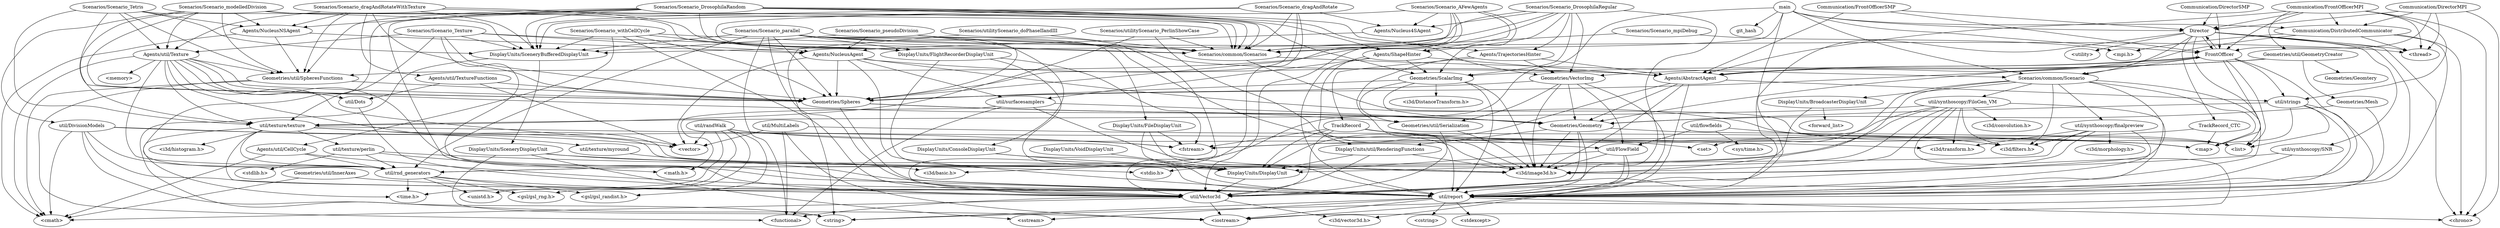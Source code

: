 digraph G {
"util/texture/myround" [label="util/texture/myround", fillcolor=white, style=filled, shape=oval];
"<i3d/basic.h>" [label="<i3d/basic.h>", fillcolor=white, style=filled, shape=oval];
"Geometries/ScalarImg" [label="Geometries/ScalarImg", fillcolor=white, style=filled, shape=oval];
"Geometries/Spheres" [label="Geometries/Spheres", fillcolor=white, style=filled, shape=oval];
"util/report" [label="util/report", fillcolor=white, style=filled, shape=oval];
"Geometries/util/Serialization" [label="Geometries/util/Serialization", fillcolor=white, style=filled, shape=oval];
"<i3d/DistanceTransform.h>" [label="<i3d/DistanceTransform.h>", fillcolor=white, style=filled, shape=oval];
"util/rnd_generators" [label="util/rnd_generators", fillcolor=white, style=filled, shape=oval];
"<gsl/gsl_rng.h>" [label="<gsl/gsl_rng.h>", fillcolor=white, style=filled, shape=oval];
"<gsl/gsl_randist.h>" [label="<gsl/gsl_randist.h>", fillcolor=white, style=filled, shape=oval];
"<time.h>" [label="<time.h>", fillcolor=white, style=filled, shape=oval];
"<unistd.h>" [label="<unistd.h>", fillcolor=white, style=filled, shape=oval];
"Scenarios/Scenario_Texture" [label="Scenarios/Scenario_Texture", fillcolor=white, style=filled, shape=oval];
"util/Vector3d" [label="util/Vector3d", fillcolor=white, style=filled, shape=oval];
"Agents/NucleusAgent" [label="Agents/NucleusAgent", fillcolor=white, style=filled, shape=oval];
"Agents/util/Texture" [label="Agents/util/Texture", fillcolor=white, style=filled, shape=oval];
"Scenarios/common/Scenarios" [label="Scenarios/common/Scenarios", fillcolor=white, style=filled, shape=oval];
"util/texture/texture" [label="util/texture/texture", fillcolor=white, style=filled, shape=oval];
"DisplayUnits/SceneryBufferedDisplayUnit" [label="DisplayUnits/SceneryBufferedDisplayUnit", fillcolor=white, style=filled, shape=oval];
"Communication/DirectorSMP" [label="Communication/DirectorSMP", fillcolor=white, style=filled, shape=oval];
"Director" [label="Director", fillcolor=white, style=filled, shape=oval];
"FrontOfficer" [label="FrontOfficer", fillcolor=white, style=filled, shape=oval];
"Communication/DirectorMPI" [label="Communication/DirectorMPI", fillcolor=white, style=filled, shape=oval];
"<thread>" [label="<thread>", fillcolor=white, style=filled, shape=oval];
"Communication/DistributedCommunicator" [label="Communication/DistributedCommunicator", fillcolor=white, style=filled, shape=oval];
"<chrono>" [label="<chrono>", fillcolor=white, style=filled, shape=oval];
"Scenarios/Scenario_mpiDebug" [label="Scenarios/Scenario_mpiDebug", fillcolor=white, style=filled, shape=oval];
"<mpi.h>" [label="<mpi.h>", fillcolor=white, style=filled, shape=oval];
"Communication/FrontOfficerMPI" [label="Communication/FrontOfficerMPI", fillcolor=white, style=filled, shape=oval];
"util/strings" [label="util/strings", fillcolor=white, style=filled, shape=oval];
"Geometries/util/GeometryCreator" [label="Geometries/util/GeometryCreator", fillcolor=white, style=filled, shape=oval];
"Agents/AbstractAgent" [label="Agents/AbstractAgent", fillcolor=white, style=filled, shape=oval];
"Geometries/Geometry" [label="Geometries/Geometry", fillcolor=white, style=filled, shape=oval];
"Geometries/util/SpheresFunctions" [label="Geometries/util/SpheresFunctions", fillcolor=white, style=filled, shape=oval];
"<cmath>" [label="<cmath>", fillcolor=white, style=filled, shape=oval];
"<functional>" [label="<functional>", fillcolor=white, style=filled, shape=oval];
"Scenarios/Scenario_Tetris" [label="Scenarios/Scenario_Tetris", fillcolor=white, style=filled, shape=oval];
"Agents/NucleusNSAgent" [label="Agents/NucleusNSAgent", fillcolor=white, style=filled, shape=oval];
"Agents/ShapeHinter" [label="Agents/ShapeHinter", fillcolor=white, style=filled, shape=oval];
"DisplayUnits/util/RenderingFunctions" [label="DisplayUnits/util/RenderingFunctions", fillcolor=white, style=filled, shape=oval];
"util/surfacesamplers" [label="util/surfacesamplers", fillcolor=white, style=filled, shape=oval];
"util/synthoscopy/finalpreview" [label="util/synthoscopy/finalpreview", fillcolor=white, style=filled, shape=oval];
"<i3d/image3d.h>" [label="<i3d/image3d.h>", fillcolor=white, style=filled, shape=oval];
"Scenarios/common/Scenario" [label="Scenarios/common/Scenario", fillcolor=white, style=filled, shape=oval];
"<list>" [label="<list>", fillcolor=white, style=filled, shape=oval];
"<map>" [label="<map>", fillcolor=white, style=filled, shape=oval];
"Scenarios/Scenario_modelledDivision" [label="Scenarios/Scenario_modelledDivision", fillcolor=white, style=filled, shape=oval];
"DisplayUnits/FlightRecorderDisplayUnit" [label="DisplayUnits/FlightRecorderDisplayUnit", fillcolor=white, style=filled, shape=oval];
"util/DivisionModels" [label="util/DivisionModels", fillcolor=white, style=filled, shape=oval];
"<vector>" [label="<vector>", fillcolor=white, style=filled, shape=oval];
"util/Dots" [label="util/Dots", fillcolor=white, style=filled, shape=oval];
"<memory>" [label="<memory>", fillcolor=white, style=filled, shape=oval];
"DisplayUnits/ConsoleDisplayUnit" [label="DisplayUnits/ConsoleDisplayUnit", fillcolor=white, style=filled, shape=oval];
"DisplayUnits/DisplayUnit" [label="DisplayUnits/DisplayUnit", fillcolor=white, style=filled, shape=oval];
"Agents/util/TextureFunctions" [label="Agents/util/TextureFunctions", fillcolor=white, style=filled, shape=oval];
"util/MultiLabels" [label="util/MultiLabels", fillcolor=white, style=filled, shape=oval];
"<iostream>" [label="<iostream>", fillcolor=white, style=filled, shape=oval];
"DisplayUnits/VoidDisplayUnit" [label="DisplayUnits/VoidDisplayUnit", fillcolor=white, style=filled, shape=oval];
"Communication/FrontOfficerSMP" [label="Communication/FrontOfficerSMP", fillcolor=white, style=filled, shape=oval];
"<string>" [label="<string>", fillcolor=white, style=filled, shape=oval];
"<math.h>" [label="<math.h>", fillcolor=white, style=filled, shape=oval];
"util/synthoscopy/SNR" [label="util/synthoscopy/SNR", fillcolor=white, style=filled, shape=oval];
"<set>" [label="<set>", fillcolor=white, style=filled, shape=oval];
"DisplayUnits/BroadcasterDisplayUnit" [label="DisplayUnits/BroadcasterDisplayUnit", fillcolor=white, style=filled, shape=oval];
"Scenarios/Scenario_parallel" [label="Scenarios/Scenario_parallel", fillcolor=white, style=filled, shape=oval];
"DisplayUnits/FileDisplayUnit" [label="DisplayUnits/FileDisplayUnit", fillcolor=white, style=filled, shape=oval];
"TrackRecord_CTC" [label="TrackRecord_CTC", fillcolor=white, style=filled, shape=oval];
"<fstream>" [label="<fstream>", fillcolor=white, style=filled, shape=oval];
"<i3d/vector3d.h>" [label="<i3d/vector3d.h>", fillcolor=white, style=filled, shape=oval];
"Scenarios/Scenario_dragAndRotateWithTexture" [label="Scenarios/Scenario_dragAndRotateWithTexture", fillcolor=white, style=filled, shape=oval];
"Scenarios/Scenario_DrosophilaRegular" [label="Scenarios/Scenario_DrosophilaRegular", fillcolor=white, style=filled, shape=oval];
"Agents/Nucleus4SAgent" [label="Agents/Nucleus4SAgent", fillcolor=white, style=filled, shape=oval];
"Agents/TrajectoriesHinter" [label="Agents/TrajectoriesHinter", fillcolor=white, style=filled, shape=oval];
"Geometries/VectorImg" [label="Geometries/VectorImg", fillcolor=white, style=filled, shape=oval];
"main" [label="main", fillcolor=white, style=filled, shape=oval];
"git_hash" [label="git_hash", fillcolor=white, style=filled, shape=oval];
"util/randWalk" [label="util/randWalk", fillcolor=white, style=filled, shape=oval];
"Scenarios/utilityScenario_PerlinShowCase" [label="Scenarios/utilityScenario_PerlinShowCase", fillcolor=white, style=filled, shape=oval];
"util/flowfields" [label="util/flowfields", fillcolor=white, style=filled, shape=oval];
"<sys/time.h>" [label="<sys/time.h>", fillcolor=white, style=filled, shape=oval];
"<i3d/filters.h>" [label="<i3d/filters.h>", fillcolor=white, style=filled, shape=oval];
"DisplayUnits/SceneryDisplayUnit" [label="DisplayUnits/SceneryDisplayUnit", fillcolor=white, style=filled, shape=oval];
"<utility>" [label="<utility>", fillcolor=white, style=filled, shape=oval];
"TrackRecord" [label="TrackRecord", fillcolor=white, style=filled, shape=oval];
"Geometries/Mesh" [label="Geometries/Mesh", fillcolor=white, style=filled, shape=oval];
"Geometries/Geomtery" [label="Geometries/Geomtery", fillcolor=white, style=filled, shape=oval];
"Scenarios/Scenario_pseudoDivision" [label="Scenarios/Scenario_pseudoDivision", fillcolor=white, style=filled, shape=oval];
"util/FlowField" [label="util/FlowField", fillcolor=white, style=filled, shape=oval];
"Scenarios/Scenario_DrosophilaRandom" [label="Scenarios/Scenario_DrosophilaRandom", fillcolor=white, style=filled, shape=oval];
"<i3d/morphology.h>" [label="<i3d/morphology.h>", fillcolor=white, style=filled, shape=oval];
"<i3d/transform.h>" [label="<i3d/transform.h>", fillcolor=white, style=filled, shape=oval];
"Scenarios/Scenario_withCellCycle" [label="Scenarios/Scenario_withCellCycle", fillcolor=white, style=filled, shape=oval];
"Agents/util/CellCycle" [label="Agents/util/CellCycle", fillcolor=white, style=filled, shape=oval];
"Geometries/util/InnerAxes" [label="Geometries/util/InnerAxes", fillcolor=white, style=filled, shape=oval];
"Scenarios/Scenario_dragAndRotate" [label="Scenarios/Scenario_dragAndRotate", fillcolor=white, style=filled, shape=oval];
"<forward_list>" [label="<forward_list>", fillcolor=white, style=filled, shape=oval];
"util/texture/perlin" [label="util/texture/perlin", fillcolor=white, style=filled, shape=oval];
"<stdlib.h>" [label="<stdlib.h>", fillcolor=white, style=filled, shape=oval];
"<stdio.h>" [label="<stdio.h>", fillcolor=white, style=filled, shape=oval];
"util/synthoscopy/FiloGen_VM" [label="util/synthoscopy/FiloGen_VM", fillcolor=white, style=filled, shape=oval];
"<i3d/convolution.h>" [label="<i3d/convolution.h>", fillcolor=white, style=filled, shape=oval];
"Scenarios/Scenario_AFewAgents" [label="Scenarios/Scenario_AFewAgents", fillcolor=white, style=filled, shape=oval];
"<sstream>" [label="<sstream>", fillcolor=white, style=filled, shape=oval];
"<stdexcept>" [label="<stdexcept>", fillcolor=white, style=filled, shape=oval];
"<cstring>" [label="<cstring>", fillcolor=white, style=filled, shape=oval];
"<i3d/histogram.h>" [label="<i3d/histogram.h>", fillcolor=white, style=filled, shape=oval];
"Scenarios/utilityScenario_doPhaseIIandIII" [label="Scenarios/utilityScenario_doPhaseIIandIII", fillcolor=white, style=filled, shape=oval];
"util/texture/myround" -> "<i3d/basic.h>";
"Geometries/ScalarImg" -> "<i3d/image3d.h>";
"Geometries/ScalarImg" -> "Geometries/Geometry";
"Geometries/ScalarImg" -> "<i3d/DistanceTransform.h>";
"Geometries/ScalarImg" -> "Geometries/Spheres";
"Geometries/ScalarImg" -> "util/report";
"Geometries/ScalarImg" -> "Geometries/util/Serialization";
"Geometries/Spheres" -> "util/report";
"Geometries/Spheres" -> "Geometries/util/Serialization";
"Geometries/Spheres" -> "Geometries/Geometry";
"util/report" -> "<cstring>";
"util/report" -> "<string>";
"util/report" -> "<sstream>";
"util/report" -> "<stdexcept>";
"util/report" -> "<chrono>";
"util/report" -> "<iostream>";
"Geometries/util/Serialization" -> "util/Vector3d";
"Geometries/util/Serialization" -> "<i3d/image3d.h>";
"util/rnd_generators" -> "<unistd.h>";
"util/rnd_generators" -> "util/report";
"util/rnd_generators" -> "<gsl/gsl_rng.h>";
"util/rnd_generators" -> "<gsl/gsl_randist.h>";
"util/rnd_generators" -> "<time.h>";
"Scenarios/Scenario_Texture" -> "Agents/NucleusAgent";
"Scenarios/Scenario_Texture" -> "util/texture/texture";
"Scenarios/Scenario_Texture" -> "Agents/util/Texture";
"Scenarios/Scenario_Texture" -> "Geometries/Spheres";
"Scenarios/Scenario_Texture" -> "util/Vector3d";
"Scenarios/Scenario_Texture" -> "DisplayUnits/SceneryBufferedDisplayUnit";
"Scenarios/Scenario_Texture" -> "Scenarios/common/Scenarios";
"util/Vector3d" -> "<i3d/vector3d.h>";
"util/Vector3d" -> "<functional>";
"util/Vector3d" -> "<cmath>";
"util/Vector3d" -> "<iostream>";
"Agents/NucleusAgent" -> "util/surfacesamplers";
"Agents/NucleusAgent" -> "<list>";
"Agents/NucleusAgent" -> "Geometries/Spheres";
"Agents/NucleusAgent" -> "<vector>";
"Agents/NucleusAgent" -> "util/report";
"Agents/NucleusAgent" -> "Agents/AbstractAgent";
"Agents/util/Texture" -> "Geometries/util/SpheresFunctions";
"Agents/util/Texture" -> "<i3d/image3d.h>";
"Agents/util/Texture" -> "util/Dots";
"Agents/util/Texture" -> "util/texture/texture";
"Agents/util/Texture" -> "Geometries/Geometry";
"Agents/util/Texture" -> "Geometries/Spheres";
"Agents/util/Texture" -> "<vector>";
"Agents/util/Texture" -> "util/rnd_generators";
"Agents/util/Texture" -> "util/report";
"Agents/util/Texture" -> "<memory>";
"Agents/util/Texture" -> "<cmath>";
"Scenarios/common/Scenarios" -> "<list>";
"Scenarios/common/Scenarios" -> "Scenarios/common/Scenario";
"util/texture/texture" -> "<i3d/image3d.h>";
"util/texture/texture" -> "<i3d/transform.h>";
"util/texture/texture" -> "<i3d/histogram.h>";
"util/texture/texture" -> "util/rnd_generators";
"util/texture/texture" -> "util/report";
"util/texture/texture" -> "util/texture/myround";
"util/texture/texture" -> "<time.h>";
"util/texture/texture" -> "util/texture/perlin";
"DisplayUnits/SceneryBufferedDisplayUnit" -> "DisplayUnits/SceneryDisplayUnit";
"DisplayUnits/SceneryBufferedDisplayUnit" -> "<string>";
"Communication/DirectorSMP" -> "Director";
"Communication/DirectorSMP" -> "FrontOfficer";
"Director" -> "TrackRecord_CTC";
"Director" -> "<list>";
"Director" -> "FrontOfficer";
"Director" -> "Scenarios/common/Scenario";
"Director" -> "util/report";
"Director" -> "util/Vector3d";
"Director" -> "<utility>";
"Director" -> "<chrono>";
"Director" -> "util/synthoscopy/SNR";
"Director" -> "<thread>";
"FrontOfficer" -> "<map>";
"FrontOfficer" -> "<list>";
"FrontOfficer" -> "Geometries/Geometry";
"FrontOfficer" -> "util/strings";
"FrontOfficer" -> "Scenarios/common/Scenario";
"FrontOfficer" -> "util/report";
"FrontOfficer" -> "Agents/AbstractAgent";
"FrontOfficer" -> "Director";
"Communication/DirectorMPI" -> "Communication/DistributedCommunicator";
"Communication/DirectorMPI" -> "FrontOfficer";
"Communication/DirectorMPI" -> "Director";
"Communication/DirectorMPI" -> "<chrono>";
"Communication/DirectorMPI" -> "<thread>";
"Communication/DistributedCommunicator" -> "<mpi.h>";
"Communication/DistributedCommunicator" -> "util/report";
"Communication/DistributedCommunicator" -> "Agents/AbstractAgent";
"Communication/DistributedCommunicator" -> "<chrono>";
"Communication/DistributedCommunicator" -> "<thread>";
"Scenarios/Scenario_mpiDebug" -> "Scenarios/common/Scenarios";
"Scenarios/Scenario_mpiDebug" -> "<mpi.h>";
"Communication/FrontOfficerMPI" -> "Communication/DistributedCommunicator";
"Communication/FrontOfficerMPI" -> "FrontOfficer";
"Communication/FrontOfficerMPI" -> "util/strings";
"Communication/FrontOfficerMPI" -> "Agents/AbstractAgent";
"Communication/FrontOfficerMPI" -> "Director";
"Communication/FrontOfficerMPI" -> "<chrono>";
"Communication/FrontOfficerMPI" -> "Geometries/util/GeometryCreator";
"Communication/FrontOfficerMPI" -> "<thread>";
"util/strings" -> "<map>";
"util/strings" -> "<list>";
"util/strings" -> "Geometries/Geometry";
"util/strings" -> "<string>";
"util/strings" -> "util/report";
"Geometries/util/GeometryCreator" -> "Geometries/Mesh";
"Geometries/util/GeometryCreator" -> "Geometries/VectorImg";
"Geometries/util/GeometryCreator" -> "Geometries/Spheres";
"Geometries/util/GeometryCreator" -> "Geometries/Geomtery";
"Geometries/util/GeometryCreator" -> "Geometries/ScalarImg";
"Agents/AbstractAgent" -> "<i3d/image3d.h>";
"Agents/AbstractAgent" -> "Geometries/Geometry";
"Agents/AbstractAgent" -> "FrontOfficer";
"Agents/AbstractAgent" -> "util/strings";
"Agents/AbstractAgent" -> "util/report";
"Agents/AbstractAgent" -> "DisplayUnits/DisplayUnit";
"Geometries/Geometry" -> "<i3d/image3d.h>";
"Geometries/Geometry" -> "<list>";
"Geometries/Geometry" -> "DisplayUnits/util/RenderingFunctions";
"Geometries/Geometry" -> "util/report";
"Geometries/Geometry" -> "util/Vector3d";
"Geometries/util/SpheresFunctions" -> "Geometries/Spheres";
"Geometries/util/SpheresFunctions" -> "<functional>";
"Geometries/util/SpheresFunctions" -> "<cmath>";
"Scenarios/Scenario_Tetris" -> "Geometries/util/SpheresFunctions";
"Scenarios/Scenario_Tetris" -> "util/texture/texture";
"Scenarios/Scenario_Tetris" -> "Agents/util/Texture";
"Scenarios/Scenario_Tetris" -> "Geometries/Spheres";
"Scenarios/Scenario_Tetris" -> "DisplayUnits/SceneryBufferedDisplayUnit";
"Scenarios/Scenario_Tetris" -> "Agents/NucleusNSAgent";
"Scenarios/Scenario_Tetris" -> "Scenarios/common/Scenarios";
"Agents/NucleusNSAgent" -> "Geometries/util/SpheresFunctions";
"Agents/NucleusNSAgent" -> "Agents/NucleusAgent";
"Agents/NucleusNSAgent" -> "<cmath>";
"Agents/ShapeHinter" -> "util/surfacesamplers";
"Agents/ShapeHinter" -> "DisplayUnits/util/RenderingFunctions";
"Agents/ShapeHinter" -> "Geometries/ScalarImg";
"Agents/ShapeHinter" -> "util/report";
"Agents/ShapeHinter" -> "Agents/AbstractAgent";
"DisplayUnits/util/RenderingFunctions" -> "util/Vector3d";
"DisplayUnits/util/RenderingFunctions" -> "<i3d/image3d.h>";
"DisplayUnits/util/RenderingFunctions" -> "DisplayUnits/DisplayUnit";
"util/surfacesamplers" -> "<math.h>";
"util/surfacesamplers" -> "<i3d/image3d.h>";
"util/surfacesamplers" -> "<functional>";
"util/surfacesamplers" -> "Geometries/Geometry";
"util/synthoscopy/finalpreview" -> "<i3d/image3d.h>";
"util/synthoscopy/finalpreview" -> "<i3d/transform.h>";
"util/synthoscopy/finalpreview" -> "<i3d/morphology.h>";
"util/synthoscopy/finalpreview" -> "util/rnd_generators";
"util/synthoscopy/finalpreview" -> "util/report";
"util/synthoscopy/finalpreview" -> "<i3d/filters.h>";
"Scenarios/common/Scenario" -> "<map>";
"Scenarios/common/Scenario" -> "<i3d/image3d.h>";
"Scenarios/common/Scenario" -> "util/synthoscopy/finalpreview";
"Scenarios/common/Scenario" -> "util/report";
"Scenarios/common/Scenario" -> "util/Vector3d";
"Scenarios/common/Scenario" -> "util/synthoscopy/FiloGen_VM";
"Scenarios/common/Scenario" -> "<i3d/filters.h>";
"Scenarios/common/Scenario" -> "DisplayUnits/BroadcasterDisplayUnit";
"Scenarios/common/Scenario" -> "<set>";
"Scenarios/Scenario_modelledDivision" -> "Geometries/util/SpheresFunctions";
"Scenarios/Scenario_modelledDivision" -> "util/texture/texture";
"Scenarios/Scenario_modelledDivision" -> "Agents/util/Texture";
"Scenarios/Scenario_modelledDivision" -> "Geometries/Spheres";
"Scenarios/Scenario_modelledDivision" -> "DisplayUnits/FlightRecorderDisplayUnit";
"Scenarios/Scenario_modelledDivision" -> "util/DivisionModels";
"Scenarios/Scenario_modelledDivision" -> "DisplayUnits/SceneryBufferedDisplayUnit";
"Scenarios/Scenario_modelledDivision" -> "Agents/NucleusNSAgent";
"Scenarios/Scenario_modelledDivision" -> "Scenarios/common/Scenarios";
"DisplayUnits/FlightRecorderDisplayUnit" -> "util/report";
"DisplayUnits/FlightRecorderDisplayUnit" -> "<fstream>";
"DisplayUnits/FlightRecorderDisplayUnit" -> "DisplayUnits/DisplayUnit";
"util/DivisionModels" -> "<fstream>";
"util/DivisionModels" -> "<vector>";
"util/DivisionModels" -> "util/rnd_generators";
"util/DivisionModels" -> "util/report";
"util/DivisionModels" -> "<cmath>";
"util/DivisionModels" -> "<iostream>";
"util/Dots" -> "util/Vector3d";
"DisplayUnits/ConsoleDisplayUnit" -> "util/report";
"DisplayUnits/ConsoleDisplayUnit" -> "DisplayUnits/DisplayUnit";
"DisplayUnits/DisplayUnit" -> "util/Vector3d";
"Agents/util/TextureFunctions" -> "Geometries/Spheres";
"Agents/util/TextureFunctions" -> "util/Dots";
"Agents/util/TextureFunctions" -> "<vector>";
"util/MultiLabels" -> "<map>";
"util/MultiLabels" -> "<functional>";
"util/MultiLabels" -> "<iostream>";
"util/MultiLabels" -> "<vector>";
"DisplayUnits/VoidDisplayUnit" -> "DisplayUnits/DisplayUnit";
"Communication/FrontOfficerSMP" -> "Director";
"Communication/FrontOfficerSMP" -> "Agents/AbstractAgent";
"Communication/FrontOfficerSMP" -> "FrontOfficer";
"util/synthoscopy/SNR" -> "util/report";
"util/synthoscopy/SNR" -> "<i3d/image3d.h>";
"DisplayUnits/BroadcasterDisplayUnit" -> "DisplayUnits/DisplayUnit";
"DisplayUnits/BroadcasterDisplayUnit" -> "<forward_list>";
"Scenarios/Scenario_parallel" -> "DisplayUnits/ConsoleDisplayUnit";
"Scenarios/Scenario_parallel" -> "DisplayUnits/FileDisplayUnit";
"Scenarios/Scenario_parallel" -> "<i3d/image3d.h>";
"Scenarios/Scenario_parallel" -> "<functional>";
"Scenarios/Scenario_parallel" -> "Geometries/Spheres";
"Scenarios/Scenario_parallel" -> "DisplayUnits/FlightRecorderDisplayUnit";
"Scenarios/Scenario_parallel" -> "util/rnd_generators";
"Scenarios/Scenario_parallel" -> "util/Vector3d";
"Scenarios/Scenario_parallel" -> "Agents/AbstractAgent";
"Scenarios/Scenario_parallel" -> "DisplayUnits/SceneryBufferedDisplayUnit";
"Scenarios/Scenario_parallel" -> "Scenarios/common/Scenarios";
"Scenarios/Scenario_parallel" -> "<thread>";
"DisplayUnits/FileDisplayUnit" -> "util/report";
"DisplayUnits/FileDisplayUnit" -> "<fstream>";
"DisplayUnits/FileDisplayUnit" -> "DisplayUnits/DisplayUnit";
"TrackRecord_CTC" -> "<map>";
"TrackRecord_CTC" -> "<fstream>";
"Scenarios/Scenario_dragAndRotateWithTexture" -> "Geometries/util/SpheresFunctions";
"Scenarios/Scenario_dragAndRotateWithTexture" -> "Agents/util/Texture";
"Scenarios/Scenario_dragAndRotateWithTexture" -> "Geometries/Spheres";
"Scenarios/Scenario_dragAndRotateWithTexture" -> "DisplayUnits/FlightRecorderDisplayUnit";
"Scenarios/Scenario_dragAndRotateWithTexture" -> "DisplayUnits/SceneryBufferedDisplayUnit";
"Scenarios/Scenario_dragAndRotateWithTexture" -> "Agents/NucleusNSAgent";
"Scenarios/Scenario_dragAndRotateWithTexture" -> "Agents/util/TextureFunctions";
"Scenarios/Scenario_dragAndRotateWithTexture" -> "Scenarios/common/Scenarios";
"Scenarios/Scenario_DrosophilaRegular" -> "Geometries/util/SpheresFunctions";
"Scenarios/Scenario_DrosophilaRegular" -> "Agents/TrajectoriesHinter";
"Scenarios/Scenario_DrosophilaRegular" -> "Geometries/VectorImg";
"Scenarios/Scenario_DrosophilaRegular" -> "Geometries/ScalarImg";
"Scenarios/Scenario_DrosophilaRegular" -> "util/Vector3d";
"Scenarios/Scenario_DrosophilaRegular" -> "Agents/Nucleus4SAgent";
"Scenarios/Scenario_DrosophilaRegular" -> "DisplayUnits/SceneryBufferedDisplayUnit";
"Scenarios/Scenario_DrosophilaRegular" -> "Scenarios/common/Scenarios";
"Scenarios/Scenario_DrosophilaRegular" -> "Agents/ShapeHinter";
"Agents/Nucleus4SAgent" -> "Agents/NucleusAgent";
"Agents/TrajectoriesHinter" -> "util/report";
"Agents/TrajectoriesHinter" -> "Geometries/VectorImg";
"Agents/TrajectoriesHinter" -> "Agents/AbstractAgent";
"Agents/TrajectoriesHinter" -> "TrackRecord";
"Geometries/VectorImg" -> "<i3d/image3d.h>";
"Geometries/VectorImg" -> "util/FlowField";
"Geometries/VectorImg" -> "Geometries/Geometry";
"Geometries/VectorImg" -> "Geometries/Spheres";
"Geometries/VectorImg" -> "util/report";
"Geometries/VectorImg" -> "Geometries/util/Serialization";
"main" -> "Director";
"main" -> "Communication/DistributedCommunicator";
"main" -> "FrontOfficer";
"main" -> "Scenarios/common/Scenario";
"main" -> "<i3d/basic.h>";
"main" -> "git_hash";
"main" -> "Scenarios/common/Scenarios";
"main" -> "<iostream>";
"util/randWalk" -> "<map>";
"util/randWalk" -> "<fstream>";
"util/randWalk" -> "<unistd.h>";
"util/randWalk" -> "<vector>";
"util/randWalk" -> "<gsl/gsl_rng.h>";
"util/randWalk" -> "<gsl/gsl_randist.h>";
"util/randWalk" -> "<time.h>";
"Scenarios/utilityScenario_PerlinShowCase" -> "Scenarios/common/Scenarios";
"Scenarios/utilityScenario_PerlinShowCase" -> "<i3d/image3d.h>";
"Scenarios/utilityScenario_PerlinShowCase" -> "util/texture/texture";
"util/flowfields" -> "<sys/time.h>";
"util/flowfields" -> "util/FlowField";
"util/flowfields" -> "<i3d/filters.h>";
"DisplayUnits/SceneryDisplayUnit" -> "util/report";
"DisplayUnits/SceneryDisplayUnit" -> "DisplayUnits/DisplayUnit";
"DisplayUnits/SceneryDisplayUnit" -> "<sstream>";
"DisplayUnits/SceneryDisplayUnit" -> "<string>";
"TrackRecord" -> "<map>";
"TrackRecord" -> "<fstream>";
"TrackRecord" -> "util/FlowField";
"TrackRecord" -> "util/Vector3d";
"TrackRecord" -> "DisplayUnits/DisplayUnit";
"TrackRecord" -> "<set>";
"Geometries/Mesh" -> "util/report";
"Geometries/Mesh" -> "Geometries/Geometry";
"Scenarios/Scenario_pseudoDivision" -> "Agents/NucleusAgent";
"Scenarios/Scenario_pseudoDivision" -> "Geometries/Spheres";
"Scenarios/Scenario_pseudoDivision" -> "util/Vector3d";
"Scenarios/Scenario_pseudoDivision" -> "DisplayUnits/SceneryBufferedDisplayUnit";
"Scenarios/Scenario_pseudoDivision" -> "Scenarios/common/Scenarios";
"util/FlowField" -> "<i3d/vector3d.h>";
"util/FlowField" -> "util/report";
"util/FlowField" -> "<i3d/image3d.h>";
"util/FlowField" -> "DisplayUnits/DisplayUnit";
"Scenarios/Scenario_DrosophilaRandom" -> "Geometries/util/SpheresFunctions";
"Scenarios/Scenario_DrosophilaRandom" -> "Agents/TrajectoriesHinter";
"Scenarios/Scenario_DrosophilaRandom" -> "Geometries/VectorImg";
"Scenarios/Scenario_DrosophilaRandom" -> "DisplayUnits/FlightRecorderDisplayUnit";
"Scenarios/Scenario_DrosophilaRandom" -> "util/rnd_generators";
"Scenarios/Scenario_DrosophilaRandom" -> "Geometries/ScalarImg";
"Scenarios/Scenario_DrosophilaRandom" -> "util/Vector3d";
"Scenarios/Scenario_DrosophilaRandom" -> "DisplayUnits/SceneryBufferedDisplayUnit";
"Scenarios/Scenario_DrosophilaRandom" -> "Agents/NucleusNSAgent";
"Scenarios/Scenario_DrosophilaRandom" -> "Agents/ShapeHinter";
"Scenarios/Scenario_DrosophilaRandom" -> "Scenarios/common/Scenarios";
"Scenarios/Scenario_withCellCycle" -> "Agents/NucleusAgent";
"Scenarios/Scenario_withCellCycle" -> "Agents/util/CellCycle";
"Scenarios/Scenario_withCellCycle" -> "Geometries/Spheres";
"Scenarios/Scenario_withCellCycle" -> "util/Vector3d";
"Scenarios/Scenario_withCellCycle" -> "DisplayUnits/SceneryBufferedDisplayUnit";
"Scenarios/Scenario_withCellCycle" -> "Scenarios/common/Scenarios";
"Agents/util/CellCycle" -> "util/rnd_generators";
"Agents/util/CellCycle" -> "util/report";
"Agents/util/CellCycle" -> "<cmath>";
"Geometries/util/InnerAxes" -> "util/Vector3d";
"Geometries/util/InnerAxes" -> "<cmath>";
"Scenarios/Scenario_dragAndRotate" -> "Geometries/Spheres";
"Scenarios/Scenario_dragAndRotate" -> "DisplayUnits/FlightRecorderDisplayUnit";
"Scenarios/Scenario_dragAndRotate" -> "util/Vector3d";
"Scenarios/Scenario_dragAndRotate" -> "Agents/Nucleus4SAgent";
"Scenarios/Scenario_dragAndRotate" -> "DisplayUnits/SceneryBufferedDisplayUnit";
"Scenarios/Scenario_dragAndRotate" -> "Scenarios/common/Scenarios";
"util/texture/perlin" -> "<math.h>";
"util/texture/perlin" -> "util/rnd_generators";
"util/texture/perlin" -> "<stdlib.h>";
"util/texture/perlin" -> "<stdio.h>";
"util/synthoscopy/FiloGen_VM" -> "<i3d/image3d.h>";
"util/synthoscopy/FiloGen_VM" -> "util/texture/texture";
"util/synthoscopy/FiloGen_VM" -> "<fstream>";
"util/synthoscopy/FiloGen_VM" -> "<i3d/transform.h>";
"util/synthoscopy/FiloGen_VM" -> "<i3d/convolution.h>";
"util/synthoscopy/FiloGen_VM" -> "util/rnd_generators";
"util/synthoscopy/FiloGen_VM" -> "util/report";
"util/synthoscopy/FiloGen_VM" -> "<i3d/filters.h>";
"util/synthoscopy/FiloGen_VM" -> "<stdio.h>";
"util/synthoscopy/FiloGen_VM" -> "<iostream>";
"Scenarios/Scenario_AFewAgents" -> "Geometries/Spheres";
"Scenarios/Scenario_AFewAgents" -> "Geometries/ScalarImg";
"Scenarios/Scenario_AFewAgents" -> "util/Vector3d";
"Scenarios/Scenario_AFewAgents" -> "Agents/Nucleus4SAgent";
"Scenarios/Scenario_AFewAgents" -> "DisplayUnits/SceneryBufferedDisplayUnit";
"Scenarios/Scenario_AFewAgents" -> "Scenarios/common/Scenarios";
"Scenarios/Scenario_AFewAgents" -> "Agents/ShapeHinter";
"Scenarios/utilityScenario_doPhaseIIandIII" -> "Scenarios/common/Scenarios";
"Scenarios/utilityScenario_doPhaseIIandIII" -> "<string>";
}

